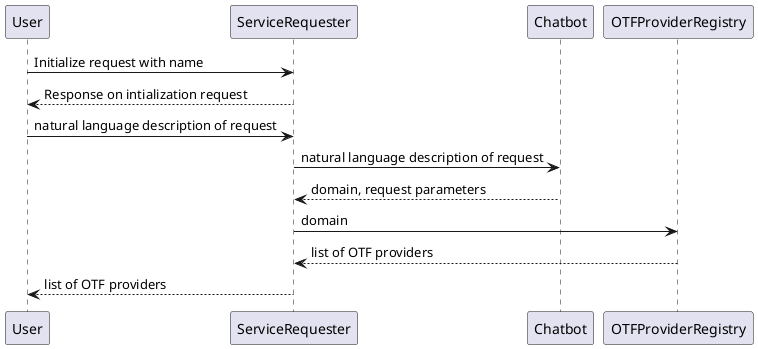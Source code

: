 @startuml Create Request 

User -> ServiceRequester: Initialize request with name
ServiceRequester --> User: Response on intialization request
User -> ServiceRequester: natural language description of request
ServiceRequester -> Chatbot: natural language description of request
Chatbot --> ServiceRequester: domain, request parameters 
ServiceRequester -> OTFProviderRegistry:  domain
OTFProviderRegistry --> ServiceRequester: list of OTF providers
ServiceRequester --> User: list of OTF providers

@enduml